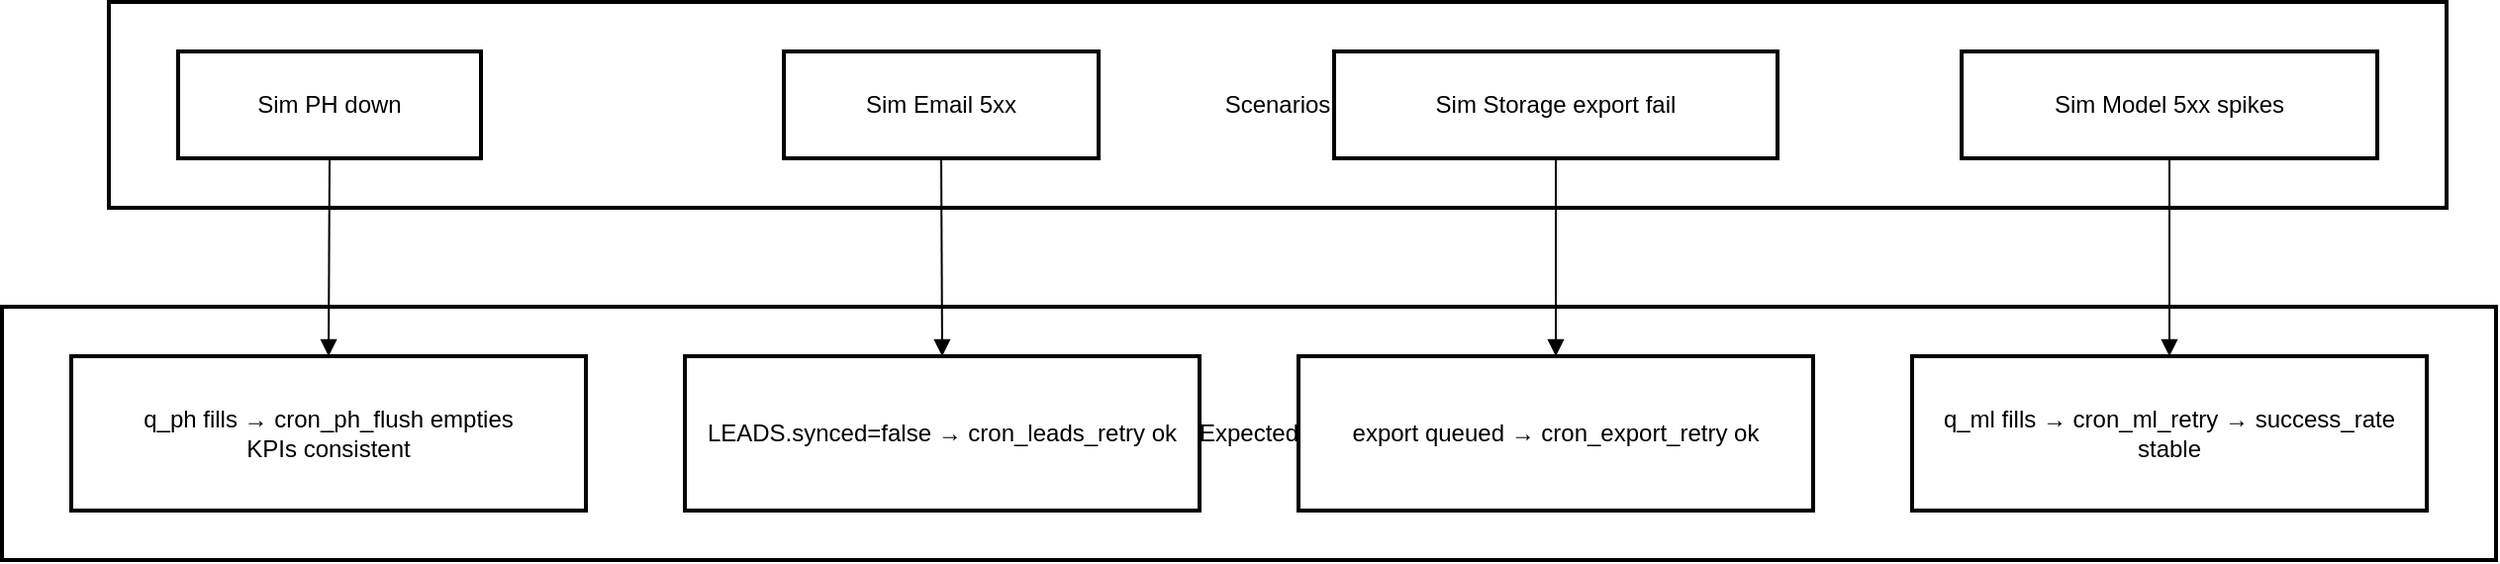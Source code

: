 <mxfile version="28.1.1">
  <diagram name="Page-1" id="GX9_sibCSK7frRvHxRSh">
    <mxGraphModel dx="695" dy="778" grid="1" gridSize="10" guides="1" tooltips="1" connect="1" arrows="1" fold="1" page="1" pageScale="1" pageWidth="850" pageHeight="1100" math="0" shadow="0">
      <root>
        <mxCell id="0" />
        <mxCell id="1" parent="0" />
        <mxCell id="PKObS21EWJMoTeiYM6qY-1" value="Expected" style="whiteSpace=wrap;strokeWidth=2;" vertex="1" parent="1">
          <mxGeometry x="20" y="174" width="1260" height="128" as="geometry" />
        </mxCell>
        <mxCell id="PKObS21EWJMoTeiYM6qY-2" value="Scenarios" style="whiteSpace=wrap;strokeWidth=2;" vertex="1" parent="1">
          <mxGeometry x="74" y="20" width="1181" height="104" as="geometry" />
        </mxCell>
        <mxCell id="PKObS21EWJMoTeiYM6qY-3" value="Sim PH down" style="whiteSpace=wrap;strokeWidth=2;" vertex="1" parent="1">
          <mxGeometry x="109" y="45" width="153" height="54" as="geometry" />
        </mxCell>
        <mxCell id="PKObS21EWJMoTeiYM6qY-4" value="Sim Email 5xx" style="whiteSpace=wrap;strokeWidth=2;" vertex="1" parent="1">
          <mxGeometry x="415" y="45" width="159" height="54" as="geometry" />
        </mxCell>
        <mxCell id="PKObS21EWJMoTeiYM6qY-5" value="Sim Storage export fail" style="whiteSpace=wrap;strokeWidth=2;" vertex="1" parent="1">
          <mxGeometry x="693" y="45" width="224" height="54" as="geometry" />
        </mxCell>
        <mxCell id="PKObS21EWJMoTeiYM6qY-6" value="Sim Model 5xx spikes" style="whiteSpace=wrap;strokeWidth=2;" vertex="1" parent="1">
          <mxGeometry x="1010" y="45" width="210" height="54" as="geometry" />
        </mxCell>
        <mxCell id="PKObS21EWJMoTeiYM6qY-7" value="q_ph fills → cron_ph_flush empties&#xa;KPIs consistent" style="whiteSpace=wrap;strokeWidth=2;" vertex="1" parent="1">
          <mxGeometry x="55" y="199" width="260" height="78" as="geometry" />
        </mxCell>
        <mxCell id="PKObS21EWJMoTeiYM6qY-8" value="LEADS.synced=false → cron_leads_retry ok" style="whiteSpace=wrap;strokeWidth=2;" vertex="1" parent="1">
          <mxGeometry x="365" y="199" width="260" height="78" as="geometry" />
        </mxCell>
        <mxCell id="PKObS21EWJMoTeiYM6qY-9" value="export queued → cron_export_retry ok" style="whiteSpace=wrap;strokeWidth=2;" vertex="1" parent="1">
          <mxGeometry x="675" y="199" width="260" height="78" as="geometry" />
        </mxCell>
        <mxCell id="PKObS21EWJMoTeiYM6qY-10" value="q_ml fills → cron_ml_retry → success_rate stable" style="whiteSpace=wrap;strokeWidth=2;" vertex="1" parent="1">
          <mxGeometry x="985" y="199" width="260" height="78" as="geometry" />
        </mxCell>
        <mxCell id="PKObS21EWJMoTeiYM6qY-11" value="" style="curved=1;startArrow=none;endArrow=block;exitX=0.5;exitY=1;entryX=0.5;entryY=0;rounded=0;" edge="1" parent="1" source="PKObS21EWJMoTeiYM6qY-3" target="PKObS21EWJMoTeiYM6qY-7">
          <mxGeometry relative="1" as="geometry">
            <Array as="points" />
          </mxGeometry>
        </mxCell>
        <mxCell id="PKObS21EWJMoTeiYM6qY-12" value="" style="curved=1;startArrow=none;endArrow=block;exitX=0.5;exitY=1;entryX=0.5;entryY=0;rounded=0;" edge="1" parent="1" source="PKObS21EWJMoTeiYM6qY-4" target="PKObS21EWJMoTeiYM6qY-8">
          <mxGeometry relative="1" as="geometry">
            <Array as="points" />
          </mxGeometry>
        </mxCell>
        <mxCell id="PKObS21EWJMoTeiYM6qY-13" value="" style="curved=1;startArrow=none;endArrow=block;exitX=0.5;exitY=1;entryX=0.5;entryY=0;rounded=0;" edge="1" parent="1" source="PKObS21EWJMoTeiYM6qY-5" target="PKObS21EWJMoTeiYM6qY-9">
          <mxGeometry relative="1" as="geometry">
            <Array as="points" />
          </mxGeometry>
        </mxCell>
        <mxCell id="PKObS21EWJMoTeiYM6qY-14" value="" style="curved=1;startArrow=none;endArrow=block;exitX=0.5;exitY=1;entryX=0.5;entryY=0;rounded=0;" edge="1" parent="1" source="PKObS21EWJMoTeiYM6qY-6" target="PKObS21EWJMoTeiYM6qY-10">
          <mxGeometry relative="1" as="geometry">
            <Array as="points" />
          </mxGeometry>
        </mxCell>
      </root>
    </mxGraphModel>
  </diagram>
</mxfile>
